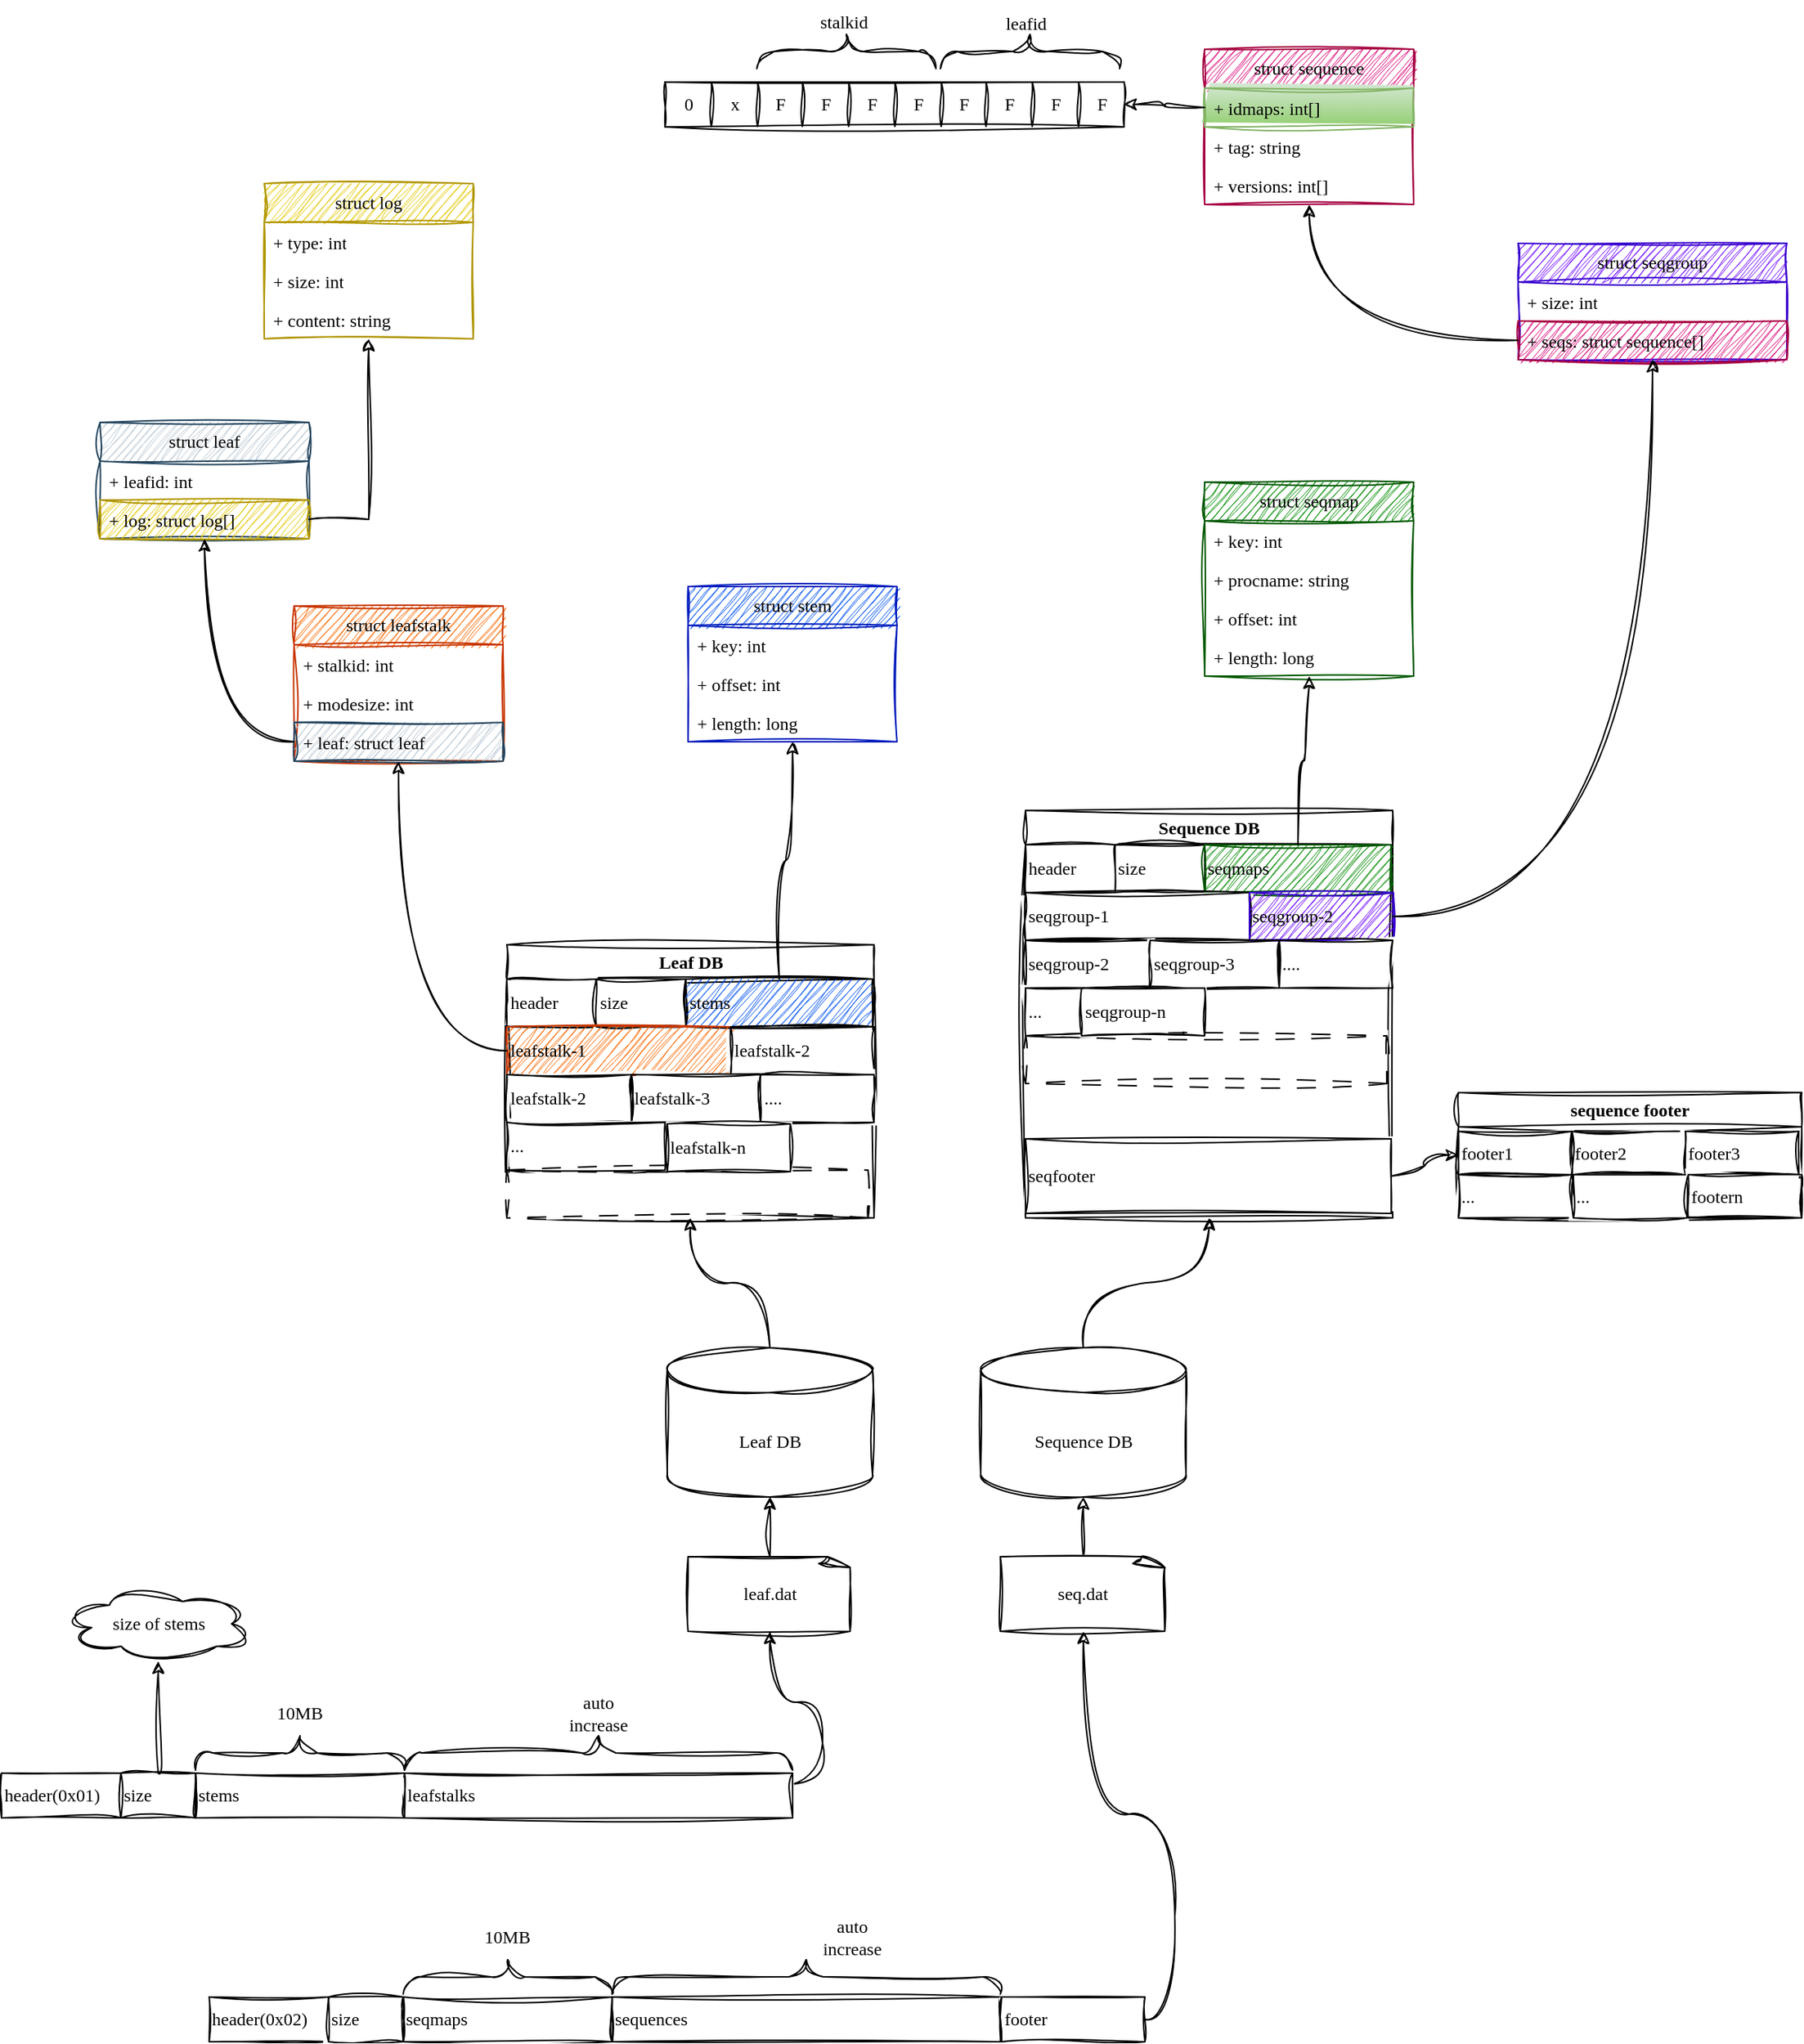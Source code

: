 <mxfile version="21.6.9" type="github">
  <diagram id="R2lEEEUBdFMjLlhIrx00" name="Page-1">
    <mxGraphModel dx="2177" dy="1839" grid="1" gridSize="10" guides="1" tooltips="1" connect="1" arrows="1" fold="1" page="1" pageScale="1" pageWidth="850" pageHeight="1100" math="0" shadow="0" extFonts="Permanent Marker^https://fonts.googleapis.com/css?family=Permanent+Marker">
      <root>
        <mxCell id="0" />
        <mxCell id="1" parent="0" />
        <mxCell id="-49k5zN9t-0JaPQ6YfO6-11" value="Leaf DB" style="swimlane;whiteSpace=wrap;html=1;sketch=1;curveFitting=1;jiggle=2;shadow=0;fontFamily=Comic Sans MS;" vertex="1" parent="1">
          <mxGeometry x="332.5" y="170" width="246" height="183" as="geometry">
            <mxRectangle x="332.5" y="170" width="90" height="30" as="alternateBounds" />
          </mxGeometry>
        </mxCell>
        <mxCell id="-49k5zN9t-0JaPQ6YfO6-60" value="header" style="rounded=0;whiteSpace=wrap;html=1;align=left;sketch=1;curveFitting=1;jiggle=2;shadow=0;fontFamily=Comic Sans MS;" vertex="1" parent="-49k5zN9t-0JaPQ6YfO6-11">
          <mxGeometry y="23" width="60" height="32" as="geometry" />
        </mxCell>
        <mxCell id="-49k5zN9t-0JaPQ6YfO6-61" value="size" style="rounded=0;whiteSpace=wrap;html=1;align=left;sketch=1;curveFitting=1;jiggle=2;shadow=0;fontFamily=Comic Sans MS;" vertex="1" parent="-49k5zN9t-0JaPQ6YfO6-11">
          <mxGeometry x="60" y="23" width="60" height="32" as="geometry" />
        </mxCell>
        <mxCell id="-49k5zN9t-0JaPQ6YfO6-62" value="stems" style="rounded=0;whiteSpace=wrap;html=1;align=left;sketch=1;curveFitting=1;jiggle=2;shadow=0;fontFamily=Comic Sans MS;fillColor=#0050ef;fontColor=#000000;strokeColor=#000000;" vertex="1" parent="-49k5zN9t-0JaPQ6YfO6-11">
          <mxGeometry x="120" y="23" width="125" height="32" as="geometry" />
        </mxCell>
        <mxCell id="-49k5zN9t-0JaPQ6YfO6-70" value="leafstalk-1" style="rounded=0;whiteSpace=wrap;html=1;align=left;sketch=1;curveFitting=1;jiggle=2;shadow=0;fontFamily=Comic Sans MS;fillColor=#fa6800;fontColor=#000000;strokeColor=#C73500;" vertex="1" parent="-49k5zN9t-0JaPQ6YfO6-11">
          <mxGeometry y="55" width="150" height="32" as="geometry" />
        </mxCell>
        <mxCell id="-49k5zN9t-0JaPQ6YfO6-71" value="leafstalk-2" style="rounded=0;whiteSpace=wrap;html=1;align=left;sketch=1;curveFitting=1;jiggle=2;shadow=0;fontFamily=Comic Sans MS;" vertex="1" parent="-49k5zN9t-0JaPQ6YfO6-11">
          <mxGeometry x="150" y="55" width="96.5" height="32" as="geometry" />
        </mxCell>
        <mxCell id="-49k5zN9t-0JaPQ6YfO6-72" value="leafstalk-2" style="rounded=0;whiteSpace=wrap;html=1;align=left;sketch=1;curveFitting=1;jiggle=2;shadow=0;fontFamily=Comic Sans MS;" vertex="1" parent="-49k5zN9t-0JaPQ6YfO6-11">
          <mxGeometry y="87" width="83.5" height="32" as="geometry" />
        </mxCell>
        <mxCell id="-49k5zN9t-0JaPQ6YfO6-73" value="leafstalk-3" style="rounded=0;whiteSpace=wrap;html=1;align=left;sketch=1;curveFitting=1;jiggle=2;shadow=0;fontFamily=Comic Sans MS;" vertex="1" parent="-49k5zN9t-0JaPQ6YfO6-11">
          <mxGeometry x="83.5" y="87" width="86.5" height="32" as="geometry" />
        </mxCell>
        <mxCell id="-49k5zN9t-0JaPQ6YfO6-74" value="...." style="rounded=0;whiteSpace=wrap;html=1;align=left;sketch=1;curveFitting=1;jiggle=2;shadow=0;fontFamily=Comic Sans MS;" vertex="1" parent="-49k5zN9t-0JaPQ6YfO6-11">
          <mxGeometry x="170" y="87" width="76" height="32" as="geometry" />
        </mxCell>
        <mxCell id="-49k5zN9t-0JaPQ6YfO6-75" value="..." style="rounded=0;whiteSpace=wrap;html=1;align=left;sketch=1;curveFitting=1;jiggle=2;shadow=0;fontFamily=Comic Sans MS;" vertex="1" parent="-49k5zN9t-0JaPQ6YfO6-11">
          <mxGeometry y="119" width="106" height="32" as="geometry" />
        </mxCell>
        <mxCell id="-49k5zN9t-0JaPQ6YfO6-76" value="" style="rounded=0;whiteSpace=wrap;html=1;align=left;sketch=1;curveFitting=1;jiggle=2;shadow=0;fontFamily=Comic Sans MS;dashed=1;dashPattern=12 12;" vertex="1" parent="-49k5zN9t-0JaPQ6YfO6-11">
          <mxGeometry y="151" width="242" height="32" as="geometry" />
        </mxCell>
        <mxCell id="-49k5zN9t-0JaPQ6YfO6-77" value="leafstalk-n" style="rounded=0;whiteSpace=wrap;html=1;align=left;sketch=1;curveFitting=1;jiggle=2;shadow=0;fontFamily=Comic Sans MS;" vertex="1" parent="-49k5zN9t-0JaPQ6YfO6-11">
          <mxGeometry x="107.5" y="120" width="82.5" height="32" as="geometry" />
        </mxCell>
        <mxCell id="-49k5zN9t-0JaPQ6YfO6-57" style="edgeStyle=orthogonalEdgeStyle;rounded=0;orthogonalLoop=1;jettySize=auto;html=1;entryX=0.5;entryY=1;entryDx=0;entryDy=0;curved=1;sketch=1;curveFitting=1;jiggle=2;shadow=0;fontFamily=Comic Sans MS;" edge="1" parent="1" source="-49k5zN9t-0JaPQ6YfO6-50" target="-49k5zN9t-0JaPQ6YfO6-11">
          <mxGeometry relative="1" as="geometry" />
        </mxCell>
        <mxCell id="-49k5zN9t-0JaPQ6YfO6-50" value="Leaf DB" style="shape=cylinder3;whiteSpace=wrap;html=1;boundedLbl=1;backgroundOutline=1;size=15;sketch=1;curveFitting=1;jiggle=2;shadow=0;fontFamily=Comic Sans MS;" vertex="1" parent="1">
          <mxGeometry x="440" y="440" width="137.5" height="100" as="geometry" />
        </mxCell>
        <mxCell id="-49k5zN9t-0JaPQ6YfO6-58" style="edgeStyle=orthogonalEdgeStyle;rounded=0;orthogonalLoop=1;jettySize=auto;html=1;curved=1;sketch=1;curveFitting=1;jiggle=2;shadow=0;fontFamily=Comic Sans MS;entryX=0.5;entryY=1;entryDx=0;entryDy=0;" edge="1" parent="1" source="-49k5zN9t-0JaPQ6YfO6-51" target="-49k5zN9t-0JaPQ6YfO6-121">
          <mxGeometry relative="1" as="geometry" />
        </mxCell>
        <mxCell id="-49k5zN9t-0JaPQ6YfO6-51" value="Sequence DB" style="shape=cylinder3;whiteSpace=wrap;html=1;boundedLbl=1;backgroundOutline=1;size=15;sketch=1;curveFitting=1;jiggle=2;shadow=0;fontFamily=Comic Sans MS;" vertex="1" parent="1">
          <mxGeometry x="650" y="440" width="137.5" height="100" as="geometry" />
        </mxCell>
        <mxCell id="-49k5zN9t-0JaPQ6YfO6-54" value="" style="edgeStyle=orthogonalEdgeStyle;rounded=0;orthogonalLoop=1;jettySize=auto;html=1;sketch=1;curveFitting=1;jiggle=2;shadow=0;fontFamily=Comic Sans MS;" edge="1" parent="1" source="-49k5zN9t-0JaPQ6YfO6-52" target="-49k5zN9t-0JaPQ6YfO6-50">
          <mxGeometry relative="1" as="geometry" />
        </mxCell>
        <mxCell id="-49k5zN9t-0JaPQ6YfO6-52" value="leaf.dat" style="whiteSpace=wrap;html=1;shape=mxgraph.basic.document;align=center;horizontal=1;labelBorderColor=none;sketch=1;curveFitting=1;jiggle=2;shadow=0;fontFamily=Comic Sans MS;" vertex="1" parent="1">
          <mxGeometry x="453.91" y="580" width="109.69" height="50" as="geometry" />
        </mxCell>
        <mxCell id="-49k5zN9t-0JaPQ6YfO6-55" value="" style="edgeStyle=orthogonalEdgeStyle;rounded=0;orthogonalLoop=1;jettySize=auto;html=1;sketch=1;curveFitting=1;jiggle=2;shadow=0;fontFamily=Comic Sans MS;" edge="1" parent="1" source="-49k5zN9t-0JaPQ6YfO6-53" target="-49k5zN9t-0JaPQ6YfO6-51">
          <mxGeometry relative="1" as="geometry" />
        </mxCell>
        <mxCell id="-49k5zN9t-0JaPQ6YfO6-53" value="seq.dat" style="whiteSpace=wrap;html=1;shape=mxgraph.basic.document;align=center;sketch=1;curveFitting=1;jiggle=2;shadow=0;fontFamily=Comic Sans MS;" vertex="1" parent="1">
          <mxGeometry x="663.12" y="580" width="111.25" height="50" as="geometry" />
        </mxCell>
        <mxCell id="-49k5zN9t-0JaPQ6YfO6-63" value="struct stem" style="swimlane;fontStyle=0;childLayout=stackLayout;horizontal=1;startSize=26;fillColor=#0050ef;horizontalStack=0;resizeParent=1;resizeParentMax=0;resizeLast=0;collapsible=1;marginBottom=0;whiteSpace=wrap;html=1;sketch=1;curveFitting=1;jiggle=2;fontFamily=Comic Sans MS;fontColor=#000000;strokeColor=#001DBC;" vertex="1" parent="1">
          <mxGeometry x="453.91" y="-70" width="140" height="104" as="geometry" />
        </mxCell>
        <mxCell id="-49k5zN9t-0JaPQ6YfO6-64" value="+ key: int" style="text;strokeColor=none;fillColor=none;align=left;verticalAlign=top;spacingLeft=4;spacingRight=4;overflow=hidden;rotatable=0;points=[[0,0.5],[1,0.5]];portConstraint=eastwest;whiteSpace=wrap;html=1;sketch=1;curveFitting=1;jiggle=2;fontFamily=Comic Sans MS;" vertex="1" parent="-49k5zN9t-0JaPQ6YfO6-63">
          <mxGeometry y="26" width="140" height="26" as="geometry" />
        </mxCell>
        <mxCell id="-49k5zN9t-0JaPQ6YfO6-65" value="+ offset: int" style="text;strokeColor=none;fillColor=none;align=left;verticalAlign=top;spacingLeft=4;spacingRight=4;overflow=hidden;rotatable=0;points=[[0,0.5],[1,0.5]];portConstraint=eastwest;whiteSpace=wrap;html=1;sketch=1;curveFitting=1;jiggle=2;fontFamily=Comic Sans MS;" vertex="1" parent="-49k5zN9t-0JaPQ6YfO6-63">
          <mxGeometry y="52" width="140" height="26" as="geometry" />
        </mxCell>
        <mxCell id="-49k5zN9t-0JaPQ6YfO6-66" value="+ length: long" style="text;strokeColor=none;fillColor=none;align=left;verticalAlign=top;spacingLeft=4;spacingRight=4;overflow=hidden;rotatable=0;points=[[0,0.5],[1,0.5]];portConstraint=eastwest;whiteSpace=wrap;html=1;sketch=1;curveFitting=1;jiggle=2;fontFamily=Comic Sans MS;" vertex="1" parent="-49k5zN9t-0JaPQ6YfO6-63">
          <mxGeometry y="78" width="140" height="26" as="geometry" />
        </mxCell>
        <mxCell id="-49k5zN9t-0JaPQ6YfO6-79" value="header(0x01)" style="rounded=0;whiteSpace=wrap;html=1;align=left;fontFamily=Comic Sans MS;sketch=1;curveFitting=1;jiggle=2;" vertex="1" parent="1">
          <mxGeometry x="-6" y="725" width="80" height="30" as="geometry" />
        </mxCell>
        <mxCell id="-49k5zN9t-0JaPQ6YfO6-120" value="" style="edgeStyle=orthogonalEdgeStyle;rounded=0;orthogonalLoop=1;jettySize=auto;html=1;sketch=1;curveFitting=1;jiggle=2;curved=1;" edge="1" parent="1" source="-49k5zN9t-0JaPQ6YfO6-80" target="-49k5zN9t-0JaPQ6YfO6-119">
          <mxGeometry relative="1" as="geometry" />
        </mxCell>
        <mxCell id="-49k5zN9t-0JaPQ6YfO6-80" value="size" style="rounded=0;whiteSpace=wrap;html=1;align=left;fontFamily=Comic Sans MS;sketch=1;curveFitting=1;jiggle=2;" vertex="1" parent="1">
          <mxGeometry x="74" y="725" width="50" height="30" as="geometry" />
        </mxCell>
        <mxCell id="-49k5zN9t-0JaPQ6YfO6-81" value="stems" style="rounded=0;whiteSpace=wrap;html=1;align=left;fontFamily=Comic Sans MS;sketch=1;curveFitting=1;jiggle=2;" vertex="1" parent="1">
          <mxGeometry x="124" y="725" width="140" height="30" as="geometry" />
        </mxCell>
        <mxCell id="-49k5zN9t-0JaPQ6YfO6-82" value="" style="verticalLabelPosition=bottom;shadow=0;dashed=0;align=center;html=1;verticalAlign=top;strokeWidth=1;shape=mxgraph.mockup.markup.curlyBrace;whiteSpace=wrap;strokeColor=#000000;fontFamily=Comic Sans MS;sketch=1;curveFitting=1;jiggle=2;" vertex="1" parent="1">
          <mxGeometry x="124" y="700" width="140" height="23" as="geometry" />
        </mxCell>
        <mxCell id="-49k5zN9t-0JaPQ6YfO6-83" value="10MB" style="text;strokeColor=none;align=center;fillColor=none;html=1;verticalAlign=middle;whiteSpace=wrap;rounded=0;fontFamily=Comic Sans MS;sketch=1;curveFitting=1;jiggle=2;" vertex="1" parent="1">
          <mxGeometry x="164" y="670" width="60" height="30" as="geometry" />
        </mxCell>
        <mxCell id="-49k5zN9t-0JaPQ6YfO6-89" style="edgeStyle=orthogonalEdgeStyle;rounded=0;orthogonalLoop=1;jettySize=auto;html=1;entryX=0.5;entryY=1;entryDx=0;entryDy=0;entryPerimeter=0;curved=1;exitX=1;exitY=0.25;exitDx=0;exitDy=0;sketch=1;curveFitting=1;jiggle=2;" edge="1" parent="1" source="-49k5zN9t-0JaPQ6YfO6-84" target="-49k5zN9t-0JaPQ6YfO6-52">
          <mxGeometry relative="1" as="geometry" />
        </mxCell>
        <mxCell id="-49k5zN9t-0JaPQ6YfO6-84" value="leafstalks" style="rounded=0;whiteSpace=wrap;html=1;align=left;fontFamily=Comic Sans MS;sketch=1;curveFitting=1;jiggle=2;" vertex="1" parent="1">
          <mxGeometry x="264" y="725" width="260" height="30" as="geometry" />
        </mxCell>
        <mxCell id="-49k5zN9t-0JaPQ6YfO6-85" value="" style="verticalLabelPosition=bottom;shadow=0;dashed=0;align=center;html=1;verticalAlign=top;strokeWidth=1;shape=mxgraph.mockup.markup.curlyBrace;whiteSpace=wrap;strokeColor=#000000;fontFamily=Comic Sans MS;sketch=1;curveFitting=1;jiggle=2;" vertex="1" parent="1">
          <mxGeometry x="264" y="700" width="260" height="23" as="geometry" />
        </mxCell>
        <mxCell id="-49k5zN9t-0JaPQ6YfO6-86" value="auto increase" style="text;strokeColor=none;align=center;fillColor=none;html=1;verticalAlign=middle;whiteSpace=wrap;rounded=0;fontFamily=Comic Sans MS;sketch=1;curveFitting=1;jiggle=2;" vertex="1" parent="1">
          <mxGeometry x="364" y="670" width="60" height="30" as="geometry" />
        </mxCell>
        <mxCell id="-49k5zN9t-0JaPQ6YfO6-91" value="struct leafstalk" style="swimlane;fontStyle=0;childLayout=stackLayout;horizontal=1;startSize=26;fillColor=#fa6800;horizontalStack=0;resizeParent=1;resizeParentMax=0;resizeLast=0;collapsible=1;marginBottom=0;whiteSpace=wrap;html=1;sketch=1;curveFitting=1;jiggle=2;fontFamily=Comic Sans MS;fontColor=#000000;strokeColor=#C73500;" vertex="1" parent="1">
          <mxGeometry x="190" y="-57" width="140" height="104" as="geometry">
            <mxRectangle x="190" y="-57" width="130" height="30" as="alternateBounds" />
          </mxGeometry>
        </mxCell>
        <mxCell id="-49k5zN9t-0JaPQ6YfO6-102" value="+ stalkid: int" style="text;strokeColor=none;fillColor=none;align=left;verticalAlign=top;spacingLeft=4;spacingRight=4;overflow=hidden;rotatable=0;points=[[0,0.5],[1,0.5]];portConstraint=eastwest;whiteSpace=wrap;html=1;sketch=1;curveFitting=1;jiggle=2;fontFamily=Comic Sans MS;" vertex="1" parent="-49k5zN9t-0JaPQ6YfO6-91">
          <mxGeometry y="26" width="140" height="26" as="geometry" />
        </mxCell>
        <mxCell id="-49k5zN9t-0JaPQ6YfO6-92" value="+ modesize: int" style="text;strokeColor=none;fillColor=none;align=left;verticalAlign=top;spacingLeft=4;spacingRight=4;overflow=hidden;rotatable=0;points=[[0,0.5],[1,0.5]];portConstraint=eastwest;whiteSpace=wrap;html=1;sketch=1;curveFitting=1;jiggle=2;fontFamily=Comic Sans MS;" vertex="1" parent="-49k5zN9t-0JaPQ6YfO6-91">
          <mxGeometry y="52" width="140" height="26" as="geometry" />
        </mxCell>
        <mxCell id="-49k5zN9t-0JaPQ6YfO6-93" value="+ leaf: struct leaf" style="text;strokeColor=#23445d;fillColor=#bac8d3;align=left;verticalAlign=top;spacingLeft=4;spacingRight=4;overflow=hidden;rotatable=0;points=[[0,0.5],[1,0.5]];portConstraint=eastwest;whiteSpace=wrap;html=1;sketch=1;curveFitting=1;jiggle=2;fontFamily=Comic Sans MS;" vertex="1" parent="-49k5zN9t-0JaPQ6YfO6-91">
          <mxGeometry y="78" width="140" height="26" as="geometry" />
        </mxCell>
        <mxCell id="-49k5zN9t-0JaPQ6YfO6-90" style="edgeStyle=orthogonalEdgeStyle;rounded=0;orthogonalLoop=1;jettySize=auto;html=1;curved=1;sketch=1;curveFitting=1;jiggle=2;" edge="1" parent="1" source="-49k5zN9t-0JaPQ6YfO6-62" target="-49k5zN9t-0JaPQ6YfO6-63">
          <mxGeometry relative="1" as="geometry" />
        </mxCell>
        <mxCell id="-49k5zN9t-0JaPQ6YfO6-95" style="edgeStyle=orthogonalEdgeStyle;rounded=0;orthogonalLoop=1;jettySize=auto;html=1;curved=1;sketch=1;curveFitting=1;jiggle=2;" edge="1" parent="1" source="-49k5zN9t-0JaPQ6YfO6-70" target="-49k5zN9t-0JaPQ6YfO6-91">
          <mxGeometry relative="1" as="geometry" />
        </mxCell>
        <mxCell id="-49k5zN9t-0JaPQ6YfO6-96" value="struct leaf" style="swimlane;fontStyle=0;childLayout=stackLayout;horizontal=1;startSize=26;fillColor=#bac8d3;horizontalStack=0;resizeParent=1;resizeParentMax=0;resizeLast=0;collapsible=1;marginBottom=0;whiteSpace=wrap;html=1;sketch=1;curveFitting=1;jiggle=2;fontFamily=Comic Sans MS;strokeColor=#23445d;fillStyle=auto;" vertex="1" parent="1">
          <mxGeometry x="60" y="-180" width="140" height="78" as="geometry" />
        </mxCell>
        <mxCell id="-49k5zN9t-0JaPQ6YfO6-97" value="+ leafid: int" style="text;strokeColor=none;fillColor=none;align=left;verticalAlign=top;spacingLeft=4;spacingRight=4;overflow=hidden;rotatable=0;points=[[0,0.5],[1,0.5]];portConstraint=eastwest;whiteSpace=wrap;html=1;sketch=1;curveFitting=1;jiggle=2;fontFamily=Comic Sans MS;" vertex="1" parent="-49k5zN9t-0JaPQ6YfO6-96">
          <mxGeometry y="26" width="140" height="26" as="geometry" />
        </mxCell>
        <mxCell id="-49k5zN9t-0JaPQ6YfO6-98" value="+ log: struct log[]" style="text;strokeColor=#B09500;fillColor=#e3c800;align=left;verticalAlign=top;spacingLeft=4;spacingRight=4;overflow=hidden;rotatable=0;points=[[0,0.5],[1,0.5]];portConstraint=eastwest;whiteSpace=wrap;html=1;sketch=1;curveFitting=1;jiggle=2;fontFamily=Comic Sans MS;fontColor=#000000;" vertex="1" parent="-49k5zN9t-0JaPQ6YfO6-96">
          <mxGeometry y="52" width="140" height="26" as="geometry" />
        </mxCell>
        <mxCell id="-49k5zN9t-0JaPQ6YfO6-103" style="edgeStyle=orthogonalEdgeStyle;rounded=0;orthogonalLoop=1;jettySize=auto;html=1;curved=1;sketch=1;curveFitting=1;jiggle=2;" edge="1" parent="1" source="-49k5zN9t-0JaPQ6YfO6-93" target="-49k5zN9t-0JaPQ6YfO6-96">
          <mxGeometry relative="1" as="geometry" />
        </mxCell>
        <mxCell id="-49k5zN9t-0JaPQ6YfO6-104" value="struct log" style="swimlane;fontStyle=0;childLayout=stackLayout;horizontal=1;startSize=26;fillColor=#e3c800;horizontalStack=0;resizeParent=1;resizeParentMax=0;resizeLast=0;collapsible=1;marginBottom=0;whiteSpace=wrap;html=1;sketch=1;curveFitting=1;jiggle=2;fontFamily=Comic Sans MS;fontColor=#000000;strokeColor=#B09500;" vertex="1" parent="1">
          <mxGeometry x="170" y="-340" width="140" height="104" as="geometry" />
        </mxCell>
        <mxCell id="-49k5zN9t-0JaPQ6YfO6-105" value="+ type: int" style="text;strokeColor=none;fillColor=none;align=left;verticalAlign=top;spacingLeft=4;spacingRight=4;overflow=hidden;rotatable=0;points=[[0,0.5],[1,0.5]];portConstraint=eastwest;whiteSpace=wrap;html=1;sketch=1;curveFitting=1;jiggle=2;fontFamily=Comic Sans MS;" vertex="1" parent="-49k5zN9t-0JaPQ6YfO6-104">
          <mxGeometry y="26" width="140" height="26" as="geometry" />
        </mxCell>
        <mxCell id="-49k5zN9t-0JaPQ6YfO6-106" value="+ size: int" style="text;strokeColor=none;fillColor=none;align=left;verticalAlign=top;spacingLeft=4;spacingRight=4;overflow=hidden;rotatable=0;points=[[0,0.5],[1,0.5]];portConstraint=eastwest;whiteSpace=wrap;html=1;sketch=1;curveFitting=1;jiggle=2;fontFamily=Comic Sans MS;" vertex="1" parent="-49k5zN9t-0JaPQ6YfO6-104">
          <mxGeometry y="52" width="140" height="26" as="geometry" />
        </mxCell>
        <mxCell id="-49k5zN9t-0JaPQ6YfO6-108" value="+ content: string" style="text;strokeColor=none;fillColor=none;align=left;verticalAlign=top;spacingLeft=4;spacingRight=4;overflow=hidden;rotatable=0;points=[[0,0.5],[1,0.5]];portConstraint=eastwest;whiteSpace=wrap;html=1;sketch=1;curveFitting=1;jiggle=2;fontFamily=Comic Sans MS;" vertex="1" parent="-49k5zN9t-0JaPQ6YfO6-104">
          <mxGeometry y="78" width="140" height="26" as="geometry" />
        </mxCell>
        <mxCell id="-49k5zN9t-0JaPQ6YfO6-107" style="edgeStyle=orthogonalEdgeStyle;rounded=0;orthogonalLoop=1;jettySize=auto;html=1;sketch=1;curveFitting=1;jiggle=2;" edge="1" parent="1" source="-49k5zN9t-0JaPQ6YfO6-98" target="-49k5zN9t-0JaPQ6YfO6-104">
          <mxGeometry relative="1" as="geometry" />
        </mxCell>
        <mxCell id="-49k5zN9t-0JaPQ6YfO6-109" value="header(0x02)" style="rounded=0;whiteSpace=wrap;html=1;align=left;fontFamily=Comic Sans MS;sketch=1;curveFitting=1;jiggle=2;" vertex="1" parent="1">
          <mxGeometry x="133.12" y="875" width="80" height="30" as="geometry" />
        </mxCell>
        <mxCell id="-49k5zN9t-0JaPQ6YfO6-110" value="size" style="rounded=0;whiteSpace=wrap;html=1;align=left;fontFamily=Comic Sans MS;sketch=1;curveFitting=1;jiggle=2;" vertex="1" parent="1">
          <mxGeometry x="213.12" y="875" width="50" height="30" as="geometry" />
        </mxCell>
        <mxCell id="-49k5zN9t-0JaPQ6YfO6-111" value="seqmaps" style="rounded=0;whiteSpace=wrap;html=1;align=left;fontFamily=Comic Sans MS;sketch=1;curveFitting=1;jiggle=2;" vertex="1" parent="1">
          <mxGeometry x="263.12" y="875" width="140" height="30" as="geometry" />
        </mxCell>
        <mxCell id="-49k5zN9t-0JaPQ6YfO6-112" value="" style="verticalLabelPosition=bottom;shadow=0;dashed=0;align=center;html=1;verticalAlign=top;strokeWidth=1;shape=mxgraph.mockup.markup.curlyBrace;whiteSpace=wrap;strokeColor=#000000;fontFamily=Comic Sans MS;sketch=1;curveFitting=1;jiggle=2;" vertex="1" parent="1">
          <mxGeometry x="263.12" y="850" width="140" height="23" as="geometry" />
        </mxCell>
        <mxCell id="-49k5zN9t-0JaPQ6YfO6-113" value="10MB" style="text;strokeColor=none;align=center;fillColor=none;html=1;verticalAlign=middle;whiteSpace=wrap;rounded=0;fontFamily=Comic Sans MS;sketch=1;curveFitting=1;jiggle=2;" vertex="1" parent="1">
          <mxGeometry x="303.12" y="820" width="60" height="30" as="geometry" />
        </mxCell>
        <mxCell id="-49k5zN9t-0JaPQ6YfO6-117" style="edgeStyle=orthogonalEdgeStyle;rounded=0;orthogonalLoop=1;jettySize=auto;html=1;curved=1;sketch=1;curveFitting=1;jiggle=2;exitX=1;exitY=0.5;exitDx=0;exitDy=0;" edge="1" parent="1" source="-49k5zN9t-0JaPQ6YfO6-149" target="-49k5zN9t-0JaPQ6YfO6-53">
          <mxGeometry relative="1" as="geometry" />
        </mxCell>
        <mxCell id="-49k5zN9t-0JaPQ6YfO6-114" value="sequences" style="rounded=0;whiteSpace=wrap;html=1;align=left;fontFamily=Comic Sans MS;sketch=1;curveFitting=1;jiggle=2;" vertex="1" parent="1">
          <mxGeometry x="403.12" y="875" width="260" height="30" as="geometry" />
        </mxCell>
        <mxCell id="-49k5zN9t-0JaPQ6YfO6-115" value="" style="verticalLabelPosition=bottom;shadow=0;dashed=0;align=center;html=1;verticalAlign=top;strokeWidth=1;shape=mxgraph.mockup.markup.curlyBrace;whiteSpace=wrap;strokeColor=#000000;fontFamily=Comic Sans MS;sketch=1;curveFitting=1;jiggle=2;" vertex="1" parent="1">
          <mxGeometry x="403.12" y="850" width="260" height="23" as="geometry" />
        </mxCell>
        <mxCell id="-49k5zN9t-0JaPQ6YfO6-116" value="auto increase" style="text;strokeColor=none;align=center;fillColor=none;html=1;verticalAlign=middle;whiteSpace=wrap;rounded=0;fontFamily=Comic Sans MS;sketch=1;curveFitting=1;jiggle=2;" vertex="1" parent="1">
          <mxGeometry x="533.91" y="820" width="60" height="30" as="geometry" />
        </mxCell>
        <mxCell id="-49k5zN9t-0JaPQ6YfO6-119" value="size of stems" style="ellipse;shape=cloud;whiteSpace=wrap;html=1;fontFamily=Comic Sans MS;align=center;rounded=0;sketch=1;curveFitting=1;jiggle=2;" vertex="1" parent="1">
          <mxGeometry x="33.5" y="600" width="131" height="50" as="geometry" />
        </mxCell>
        <mxCell id="-49k5zN9t-0JaPQ6YfO6-121" value="Sequence DB" style="swimlane;whiteSpace=wrap;html=1;sketch=1;curveFitting=1;jiggle=2;shadow=0;fontFamily=Comic Sans MS;" vertex="1" parent="1">
          <mxGeometry x="680" y="80" width="246" height="273" as="geometry">
            <mxRectangle x="332.5" y="170" width="90" height="30" as="alternateBounds" />
          </mxGeometry>
        </mxCell>
        <mxCell id="-49k5zN9t-0JaPQ6YfO6-122" value="header" style="rounded=0;whiteSpace=wrap;html=1;align=left;sketch=1;curveFitting=1;jiggle=2;shadow=0;fontFamily=Comic Sans MS;" vertex="1" parent="-49k5zN9t-0JaPQ6YfO6-121">
          <mxGeometry y="23" width="60" height="32" as="geometry" />
        </mxCell>
        <mxCell id="-49k5zN9t-0JaPQ6YfO6-123" value="size" style="rounded=0;whiteSpace=wrap;html=1;align=left;sketch=1;curveFitting=1;jiggle=2;shadow=0;fontFamily=Comic Sans MS;" vertex="1" parent="-49k5zN9t-0JaPQ6YfO6-121">
          <mxGeometry x="60" y="23" width="60" height="32" as="geometry" />
        </mxCell>
        <mxCell id="-49k5zN9t-0JaPQ6YfO6-124" value="seqmaps" style="rounded=0;whiteSpace=wrap;html=1;align=left;sketch=1;curveFitting=1;jiggle=2;shadow=0;fontFamily=Comic Sans MS;fillColor=#008a00;fontColor=#000000;strokeColor=#005700;" vertex="1" parent="-49k5zN9t-0JaPQ6YfO6-121">
          <mxGeometry x="120" y="23" width="125" height="32" as="geometry" />
        </mxCell>
        <mxCell id="-49k5zN9t-0JaPQ6YfO6-125" value="seqgroup-1" style="rounded=0;whiteSpace=wrap;html=1;align=left;sketch=1;curveFitting=1;jiggle=2;shadow=0;fontFamily=Comic Sans MS;" vertex="1" parent="-49k5zN9t-0JaPQ6YfO6-121">
          <mxGeometry y="55" width="150" height="32" as="geometry" />
        </mxCell>
        <mxCell id="-49k5zN9t-0JaPQ6YfO6-126" value="seqgroup-2" style="rounded=0;whiteSpace=wrap;html=1;align=left;sketch=1;curveFitting=1;jiggle=2;shadow=0;fontFamily=Comic Sans MS;fillColor=#6a00ff;fontColor=#000000;strokeColor=#3700CC;" vertex="1" parent="-49k5zN9t-0JaPQ6YfO6-121">
          <mxGeometry x="150" y="55" width="96.5" height="32" as="geometry" />
        </mxCell>
        <mxCell id="-49k5zN9t-0JaPQ6YfO6-127" value="seqgroup-2" style="rounded=0;whiteSpace=wrap;html=1;align=left;sketch=1;curveFitting=1;jiggle=2;shadow=0;fontFamily=Comic Sans MS;" vertex="1" parent="-49k5zN9t-0JaPQ6YfO6-121">
          <mxGeometry y="87" width="83.5" height="32" as="geometry" />
        </mxCell>
        <mxCell id="-49k5zN9t-0JaPQ6YfO6-128" value="seqgroup-3" style="rounded=0;whiteSpace=wrap;html=1;align=left;sketch=1;curveFitting=1;jiggle=2;shadow=0;fontFamily=Comic Sans MS;" vertex="1" parent="-49k5zN9t-0JaPQ6YfO6-121">
          <mxGeometry x="83.5" y="87" width="86.5" height="32" as="geometry" />
        </mxCell>
        <mxCell id="-49k5zN9t-0JaPQ6YfO6-129" value="...." style="rounded=0;whiteSpace=wrap;html=1;align=left;sketch=1;curveFitting=1;jiggle=2;shadow=0;fontFamily=Comic Sans MS;" vertex="1" parent="-49k5zN9t-0JaPQ6YfO6-121">
          <mxGeometry x="170" y="87" width="76" height="32" as="geometry" />
        </mxCell>
        <mxCell id="-49k5zN9t-0JaPQ6YfO6-130" value="..." style="rounded=0;whiteSpace=wrap;html=1;align=left;sketch=1;curveFitting=1;jiggle=2;shadow=0;fontFamily=Comic Sans MS;" vertex="1" parent="-49k5zN9t-0JaPQ6YfO6-121">
          <mxGeometry y="119" width="106" height="32" as="geometry" />
        </mxCell>
        <mxCell id="-49k5zN9t-0JaPQ6YfO6-131" value="" style="rounded=0;whiteSpace=wrap;html=1;align=left;sketch=1;curveFitting=1;jiggle=2;shadow=0;fontFamily=Comic Sans MS;dashed=1;dashPattern=12 12;" vertex="1" parent="-49k5zN9t-0JaPQ6YfO6-121">
          <mxGeometry y="151" width="242" height="32" as="geometry" />
        </mxCell>
        <mxCell id="-49k5zN9t-0JaPQ6YfO6-132" value="seqgroup-n" style="rounded=0;whiteSpace=wrap;html=1;align=left;sketch=1;curveFitting=1;jiggle=2;shadow=0;fontFamily=Comic Sans MS;" vertex="1" parent="-49k5zN9t-0JaPQ6YfO6-121">
          <mxGeometry x="37.5" y="119" width="82.5" height="32" as="geometry" />
        </mxCell>
        <mxCell id="-49k5zN9t-0JaPQ6YfO6-134" value="seqfooter" style="rounded=0;whiteSpace=wrap;html=1;align=left;sketch=1;curveFitting=1;jiggle=2;shadow=0;fontFamily=Comic Sans MS;" vertex="1" parent="-49k5zN9t-0JaPQ6YfO6-121">
          <mxGeometry y="220" width="245" height="50" as="geometry" />
        </mxCell>
        <mxCell id="-49k5zN9t-0JaPQ6YfO6-135" value="sequence footer" style="swimlane;whiteSpace=wrap;html=1;sketch=1;curveFitting=1;jiggle=2;shadow=0;fontFamily=Comic Sans MS;" vertex="1" parent="1">
          <mxGeometry x="970" y="269" width="230" height="84" as="geometry">
            <mxRectangle x="332.5" y="170" width="90" height="30" as="alternateBounds" />
          </mxGeometry>
        </mxCell>
        <mxCell id="-49k5zN9t-0JaPQ6YfO6-148" value="footer1" style="rounded=0;whiteSpace=wrap;html=1;align=left;sketch=1;curveFitting=1;jiggle=2;shadow=0;fontFamily=Comic Sans MS;" vertex="1" parent="-49k5zN9t-0JaPQ6YfO6-135">
          <mxGeometry y="26" width="76" height="29" as="geometry" />
        </mxCell>
        <mxCell id="-49k5zN9t-0JaPQ6YfO6-150" value="footer2" style="rounded=0;whiteSpace=wrap;html=1;align=left;sketch=1;curveFitting=1;jiggle=2;shadow=0;fontFamily=Comic Sans MS;" vertex="1" parent="-49k5zN9t-0JaPQ6YfO6-135">
          <mxGeometry x="76" y="26" width="76" height="29" as="geometry" />
        </mxCell>
        <mxCell id="-49k5zN9t-0JaPQ6YfO6-151" value="footer3" style="rounded=0;whiteSpace=wrap;html=1;align=left;sketch=1;curveFitting=1;jiggle=2;shadow=0;fontFamily=Comic Sans MS;" vertex="1" parent="-49k5zN9t-0JaPQ6YfO6-135">
          <mxGeometry x="152" y="26" width="76" height="29" as="geometry" />
        </mxCell>
        <mxCell id="-49k5zN9t-0JaPQ6YfO6-152" value="..." style="rounded=0;whiteSpace=wrap;html=1;align=left;sketch=1;curveFitting=1;jiggle=2;shadow=0;fontFamily=Comic Sans MS;" vertex="1" parent="-49k5zN9t-0JaPQ6YfO6-135">
          <mxGeometry y="55" width="76" height="29" as="geometry" />
        </mxCell>
        <mxCell id="-49k5zN9t-0JaPQ6YfO6-153" value="..." style="rounded=0;whiteSpace=wrap;html=1;align=left;sketch=1;curveFitting=1;jiggle=2;shadow=0;fontFamily=Comic Sans MS;" vertex="1" parent="-49k5zN9t-0JaPQ6YfO6-135">
          <mxGeometry x="77" y="55" width="76" height="29" as="geometry" />
        </mxCell>
        <mxCell id="-49k5zN9t-0JaPQ6YfO6-154" value="footern" style="rounded=0;whiteSpace=wrap;html=1;align=left;sketch=1;curveFitting=1;jiggle=2;shadow=0;fontFamily=Comic Sans MS;" vertex="1" parent="-49k5zN9t-0JaPQ6YfO6-135">
          <mxGeometry x="154" y="55" width="76" height="29" as="geometry" />
        </mxCell>
        <mxCell id="-49k5zN9t-0JaPQ6YfO6-149" value="footer" style="rounded=0;whiteSpace=wrap;html=1;align=left;fontFamily=Comic Sans MS;sketch=1;curveFitting=1;jiggle=2;" vertex="1" parent="1">
          <mxGeometry x="664" y="875" width="96" height="30" as="geometry" />
        </mxCell>
        <mxCell id="-49k5zN9t-0JaPQ6YfO6-155" style="edgeStyle=orthogonalEdgeStyle;rounded=0;orthogonalLoop=1;jettySize=auto;html=1;curved=1;sketch=1;curveFitting=1;jiggle=2;" edge="1" parent="1" source="-49k5zN9t-0JaPQ6YfO6-134" target="-49k5zN9t-0JaPQ6YfO6-135">
          <mxGeometry relative="1" as="geometry" />
        </mxCell>
        <mxCell id="-49k5zN9t-0JaPQ6YfO6-156" value="struct seqmap" style="swimlane;fontStyle=0;childLayout=stackLayout;horizontal=1;startSize=26;horizontalStack=0;resizeParent=1;resizeParentMax=0;resizeLast=0;collapsible=1;marginBottom=0;whiteSpace=wrap;html=1;sketch=1;curveFitting=1;jiggle=2;fontFamily=Comic Sans MS;fillColor=#008a00;fontColor=#000000;strokeColor=#005700;" vertex="1" parent="1">
          <mxGeometry x="800" y="-140" width="140" height="130" as="geometry" />
        </mxCell>
        <mxCell id="-49k5zN9t-0JaPQ6YfO6-157" value="+ key: int" style="text;strokeColor=none;fillColor=none;align=left;verticalAlign=top;spacingLeft=4;spacingRight=4;overflow=hidden;rotatable=0;points=[[0,0.5],[1,0.5]];portConstraint=eastwest;whiteSpace=wrap;html=1;sketch=1;curveFitting=1;jiggle=2;fontFamily=Comic Sans MS;" vertex="1" parent="-49k5zN9t-0JaPQ6YfO6-156">
          <mxGeometry y="26" width="140" height="26" as="geometry" />
        </mxCell>
        <mxCell id="-49k5zN9t-0JaPQ6YfO6-160" value="+ procname: string" style="text;strokeColor=none;fillColor=none;align=left;verticalAlign=top;spacingLeft=4;spacingRight=4;overflow=hidden;rotatable=0;points=[[0,0.5],[1,0.5]];portConstraint=eastwest;whiteSpace=wrap;html=1;sketch=1;curveFitting=1;jiggle=2;fontFamily=Comic Sans MS;" vertex="1" parent="-49k5zN9t-0JaPQ6YfO6-156">
          <mxGeometry y="52" width="140" height="26" as="geometry" />
        </mxCell>
        <mxCell id="-49k5zN9t-0JaPQ6YfO6-158" value="+ offset: int" style="text;strokeColor=none;fillColor=none;align=left;verticalAlign=top;spacingLeft=4;spacingRight=4;overflow=hidden;rotatable=0;points=[[0,0.5],[1,0.5]];portConstraint=eastwest;whiteSpace=wrap;html=1;sketch=1;curveFitting=1;jiggle=2;fontFamily=Comic Sans MS;" vertex="1" parent="-49k5zN9t-0JaPQ6YfO6-156">
          <mxGeometry y="78" width="140" height="26" as="geometry" />
        </mxCell>
        <mxCell id="-49k5zN9t-0JaPQ6YfO6-159" value="+ length: long" style="text;strokeColor=none;fillColor=none;align=left;verticalAlign=top;spacingLeft=4;spacingRight=4;overflow=hidden;rotatable=0;points=[[0,0.5],[1,0.5]];portConstraint=eastwest;whiteSpace=wrap;html=1;sketch=1;curveFitting=1;jiggle=2;fontFamily=Comic Sans MS;" vertex="1" parent="-49k5zN9t-0JaPQ6YfO6-156">
          <mxGeometry y="104" width="140" height="26" as="geometry" />
        </mxCell>
        <mxCell id="-49k5zN9t-0JaPQ6YfO6-161" style="edgeStyle=orthogonalEdgeStyle;rounded=0;orthogonalLoop=1;jettySize=auto;html=1;curved=1;sketch=1;curveFitting=1;jiggle=2;" edge="1" parent="1" source="-49k5zN9t-0JaPQ6YfO6-124" target="-49k5zN9t-0JaPQ6YfO6-156">
          <mxGeometry relative="1" as="geometry" />
        </mxCell>
        <mxCell id="-49k5zN9t-0JaPQ6YfO6-162" value="struct seqgroup" style="swimlane;fontStyle=0;childLayout=stackLayout;horizontal=1;startSize=26;horizontalStack=0;resizeParent=1;resizeParentMax=0;resizeLast=0;collapsible=1;marginBottom=0;whiteSpace=wrap;html=1;sketch=1;curveFitting=1;jiggle=2;fontFamily=Comic Sans MS;fillColor=#6a00ff;fontColor=#000000;strokeColor=#3700CC;" vertex="1" parent="1">
          <mxGeometry x="1010" y="-300" width="180" height="78" as="geometry" />
        </mxCell>
        <mxCell id="-49k5zN9t-0JaPQ6YfO6-163" value="+ size: int" style="text;strokeColor=none;fillColor=none;align=left;verticalAlign=top;spacingLeft=4;spacingRight=4;overflow=hidden;rotatable=0;points=[[0,0.5],[1,0.5]];portConstraint=eastwest;whiteSpace=wrap;html=1;sketch=1;curveFitting=1;jiggle=2;fontFamily=Comic Sans MS;" vertex="1" parent="-49k5zN9t-0JaPQ6YfO6-162">
          <mxGeometry y="26" width="180" height="26" as="geometry" />
        </mxCell>
        <mxCell id="-49k5zN9t-0JaPQ6YfO6-166" value="+ seqs: struct sequence[]" style="text;strokeColor=#A50040;fillColor=#d80073;align=left;verticalAlign=top;spacingLeft=4;spacingRight=4;overflow=hidden;rotatable=0;points=[[0,0.5],[1,0.5]];portConstraint=eastwest;whiteSpace=wrap;html=1;sketch=1;curveFitting=1;jiggle=2;fontFamily=Comic Sans MS;fontColor=#000000;" vertex="1" parent="-49k5zN9t-0JaPQ6YfO6-162">
          <mxGeometry y="52" width="180" height="26" as="geometry" />
        </mxCell>
        <mxCell id="-49k5zN9t-0JaPQ6YfO6-167" style="edgeStyle=orthogonalEdgeStyle;rounded=0;orthogonalLoop=1;jettySize=auto;html=1;curved=1;sketch=1;curveFitting=1;jiggle=2;" edge="1" parent="1" source="-49k5zN9t-0JaPQ6YfO6-126" target="-49k5zN9t-0JaPQ6YfO6-162">
          <mxGeometry relative="1" as="geometry" />
        </mxCell>
        <mxCell id="-49k5zN9t-0JaPQ6YfO6-168" value="struct sequence" style="swimlane;fontStyle=0;childLayout=stackLayout;horizontal=1;startSize=26;fillColor=#d80073;horizontalStack=0;resizeParent=1;resizeParentMax=0;resizeLast=0;collapsible=1;marginBottom=0;whiteSpace=wrap;html=1;sketch=1;curveFitting=1;jiggle=2;fontFamily=Comic Sans MS;fontColor=#000000;strokeColor=#A50040;" vertex="1" parent="1">
          <mxGeometry x="800" y="-430" width="140" height="104" as="geometry" />
        </mxCell>
        <mxCell id="-49k5zN9t-0JaPQ6YfO6-169" value="+ idmaps: int[]" style="text;strokeColor=#82b366;fillColor=#d5e8d4;align=left;verticalAlign=top;spacingLeft=4;spacingRight=4;overflow=hidden;rotatable=0;points=[[0,0.5],[1,0.5]];portConstraint=eastwest;whiteSpace=wrap;html=1;sketch=1;curveFitting=1;jiggle=2;fontFamily=Comic Sans MS;gradientColor=#97d077;" vertex="1" parent="-49k5zN9t-0JaPQ6YfO6-168">
          <mxGeometry y="26" width="140" height="26" as="geometry" />
        </mxCell>
        <mxCell id="-49k5zN9t-0JaPQ6YfO6-170" value="+ tag: string" style="text;strokeColor=none;fillColor=none;align=left;verticalAlign=top;spacingLeft=4;spacingRight=4;overflow=hidden;rotatable=0;points=[[0,0.5],[1,0.5]];portConstraint=eastwest;whiteSpace=wrap;html=1;sketch=1;curveFitting=1;jiggle=2;fontFamily=Comic Sans MS;" vertex="1" parent="-49k5zN9t-0JaPQ6YfO6-168">
          <mxGeometry y="52" width="140" height="26" as="geometry" />
        </mxCell>
        <mxCell id="-49k5zN9t-0JaPQ6YfO6-171" value="+ versions: int[]" style="text;strokeColor=none;fillColor=none;align=left;verticalAlign=top;spacingLeft=4;spacingRight=4;overflow=hidden;rotatable=0;points=[[0,0.5],[1,0.5]];portConstraint=eastwest;whiteSpace=wrap;html=1;sketch=1;curveFitting=1;jiggle=2;fontFamily=Comic Sans MS;" vertex="1" parent="-49k5zN9t-0JaPQ6YfO6-168">
          <mxGeometry y="78" width="140" height="26" as="geometry" />
        </mxCell>
        <mxCell id="-49k5zN9t-0JaPQ6YfO6-172" style="edgeStyle=orthogonalEdgeStyle;rounded=0;orthogonalLoop=1;jettySize=auto;html=1;curved=1;sketch=1;curveFitting=1;jiggle=2;" edge="1" parent="1" source="-49k5zN9t-0JaPQ6YfO6-166" target="-49k5zN9t-0JaPQ6YfO6-168">
          <mxGeometry relative="1" as="geometry" />
        </mxCell>
        <mxCell id="-49k5zN9t-0JaPQ6YfO6-175" value="" style="shape=table;startSize=0;container=1;collapsible=0;childLayout=tableLayout;fontFamily=Comic Sans MS;sketch=1;curveFitting=1;jiggle=2;" vertex="1" parent="1">
          <mxGeometry x="438.5" y="-408" width="307.5" height="30" as="geometry" />
        </mxCell>
        <mxCell id="-49k5zN9t-0JaPQ6YfO6-176" value="" style="shape=tableRow;horizontal=0;startSize=0;swimlaneHead=0;swimlaneBody=0;strokeColor=inherit;top=0;left=0;bottom=0;right=0;collapsible=0;dropTarget=0;fillColor=none;points=[[0,0.5],[1,0.5]];portConstraint=eastwest;fontFamily=Comic Sans MS;sketch=1;curveFitting=1;jiggle=2;" vertex="1" parent="-49k5zN9t-0JaPQ6YfO6-175">
          <mxGeometry width="307.5" height="30" as="geometry" />
        </mxCell>
        <mxCell id="-49k5zN9t-0JaPQ6YfO6-177" value="0" style="shape=partialRectangle;html=1;whiteSpace=wrap;connectable=0;strokeColor=inherit;overflow=hidden;fillColor=none;top=0;left=0;bottom=0;right=0;pointerEvents=1;fontFamily=Comic Sans MS;sketch=1;curveFitting=1;jiggle=2;" vertex="1" parent="-49k5zN9t-0JaPQ6YfO6-176">
          <mxGeometry width="31" height="30" as="geometry">
            <mxRectangle width="31" height="30" as="alternateBounds" />
          </mxGeometry>
        </mxCell>
        <mxCell id="-49k5zN9t-0JaPQ6YfO6-178" value="x" style="shape=partialRectangle;html=1;whiteSpace=wrap;connectable=0;strokeColor=inherit;overflow=hidden;fillColor=none;top=0;left=0;bottom=0;right=0;pointerEvents=1;fontFamily=Comic Sans MS;sketch=1;curveFitting=1;jiggle=2;" vertex="1" parent="-49k5zN9t-0JaPQ6YfO6-176">
          <mxGeometry x="31" width="31" height="30" as="geometry">
            <mxRectangle width="31" height="30" as="alternateBounds" />
          </mxGeometry>
        </mxCell>
        <mxCell id="-49k5zN9t-0JaPQ6YfO6-179" value="F" style="shape=partialRectangle;html=1;whiteSpace=wrap;connectable=0;strokeColor=inherit;overflow=hidden;fillColor=none;top=0;left=0;bottom=0;right=0;pointerEvents=1;fontFamily=Comic Sans MS;sketch=1;curveFitting=1;jiggle=2;" vertex="1" parent="-49k5zN9t-0JaPQ6YfO6-176">
          <mxGeometry x="62" width="30" height="30" as="geometry">
            <mxRectangle width="30" height="30" as="alternateBounds" />
          </mxGeometry>
        </mxCell>
        <mxCell id="-49k5zN9t-0JaPQ6YfO6-180" value="F" style="shape=partialRectangle;html=1;whiteSpace=wrap;connectable=0;strokeColor=inherit;overflow=hidden;fillColor=none;top=0;left=0;bottom=0;right=0;pointerEvents=1;fontFamily=Comic Sans MS;sketch=1;curveFitting=1;jiggle=2;" vertex="1" parent="-49k5zN9t-0JaPQ6YfO6-176">
          <mxGeometry x="92" width="31" height="30" as="geometry">
            <mxRectangle width="31" height="30" as="alternateBounds" />
          </mxGeometry>
        </mxCell>
        <mxCell id="-49k5zN9t-0JaPQ6YfO6-181" value="F" style="shape=partialRectangle;html=1;whiteSpace=wrap;connectable=0;strokeColor=inherit;overflow=hidden;fillColor=none;top=0;left=0;bottom=0;right=0;pointerEvents=1;fontFamily=Comic Sans MS;sketch=1;curveFitting=1;jiggle=2;" vertex="1" parent="-49k5zN9t-0JaPQ6YfO6-176">
          <mxGeometry x="123" width="31" height="30" as="geometry">
            <mxRectangle width="31" height="30" as="alternateBounds" />
          </mxGeometry>
        </mxCell>
        <mxCell id="-49k5zN9t-0JaPQ6YfO6-182" value="F" style="shape=partialRectangle;html=1;whiteSpace=wrap;connectable=0;strokeColor=inherit;overflow=hidden;fillColor=none;top=0;left=0;bottom=0;right=0;pointerEvents=1;fontFamily=Comic Sans MS;sketch=1;curveFitting=1;jiggle=2;" vertex="1" parent="-49k5zN9t-0JaPQ6YfO6-176">
          <mxGeometry x="154" width="31" height="30" as="geometry">
            <mxRectangle width="31" height="30" as="alternateBounds" />
          </mxGeometry>
        </mxCell>
        <mxCell id="-49k5zN9t-0JaPQ6YfO6-183" value="F" style="shape=partialRectangle;html=1;whiteSpace=wrap;connectable=0;strokeColor=inherit;overflow=hidden;fillColor=none;top=0;left=0;bottom=0;right=0;pointerEvents=1;fontFamily=Comic Sans MS;sketch=1;curveFitting=1;jiggle=2;" vertex="1" parent="-49k5zN9t-0JaPQ6YfO6-176">
          <mxGeometry x="185" width="30" height="30" as="geometry">
            <mxRectangle width="30" height="30" as="alternateBounds" />
          </mxGeometry>
        </mxCell>
        <mxCell id="-49k5zN9t-0JaPQ6YfO6-184" value="F" style="shape=partialRectangle;html=1;whiteSpace=wrap;connectable=0;strokeColor=inherit;overflow=hidden;fillColor=none;top=0;left=0;bottom=0;right=0;pointerEvents=1;fontFamily=Comic Sans MS;sketch=1;curveFitting=1;jiggle=2;" vertex="1" parent="-49k5zN9t-0JaPQ6YfO6-176">
          <mxGeometry x="215" width="31" height="30" as="geometry">
            <mxRectangle width="31" height="30" as="alternateBounds" />
          </mxGeometry>
        </mxCell>
        <mxCell id="-49k5zN9t-0JaPQ6YfO6-185" value="F" style="shape=partialRectangle;html=1;whiteSpace=wrap;connectable=0;strokeColor=inherit;overflow=hidden;fillColor=none;top=0;left=0;bottom=0;right=0;pointerEvents=1;fontFamily=Comic Sans MS;sketch=1;curveFitting=1;jiggle=2;" vertex="1" parent="-49k5zN9t-0JaPQ6YfO6-176">
          <mxGeometry x="246" width="31" height="30" as="geometry">
            <mxRectangle width="31" height="30" as="alternateBounds" />
          </mxGeometry>
        </mxCell>
        <mxCell id="-49k5zN9t-0JaPQ6YfO6-186" value="F" style="shape=partialRectangle;html=1;whiteSpace=wrap;connectable=0;strokeColor=inherit;overflow=hidden;fillColor=none;top=0;left=0;bottom=0;right=0;pointerEvents=1;fontFamily=Comic Sans MS;sketch=1;curveFitting=1;jiggle=2;" vertex="1" parent="-49k5zN9t-0JaPQ6YfO6-176">
          <mxGeometry x="277" width="31" height="30" as="geometry">
            <mxRectangle width="31" height="30" as="alternateBounds" />
          </mxGeometry>
        </mxCell>
        <mxCell id="-49k5zN9t-0JaPQ6YfO6-188" value="" style="verticalLabelPosition=bottom;shadow=0;dashed=0;align=center;html=1;verticalAlign=top;strokeWidth=1;shape=mxgraph.mockup.markup.curlyBrace;whiteSpace=wrap;strokeColor=#000000;fontFamily=Comic Sans MS;sketch=1;curveFitting=1;jiggle=2;" vertex="1" parent="1">
          <mxGeometry x="500" y="-440" width="120" height="23" as="geometry" />
        </mxCell>
        <mxCell id="-49k5zN9t-0JaPQ6YfO6-189" value="stalkid" style="text;html=1;align=center;verticalAlign=middle;resizable=0;points=[];autosize=1;strokeColor=none;fillColor=none;sketch=1;curveFitting=1;jiggle=2;fontFamily=Comic Sans MS;" vertex="1" parent="1">
          <mxGeometry x="528" y="-463" width="60" height="30" as="geometry" />
        </mxCell>
        <mxCell id="-49k5zN9t-0JaPQ6YfO6-190" value="" style="verticalLabelPosition=bottom;shadow=0;dashed=0;align=center;html=1;verticalAlign=top;strokeWidth=1;shape=mxgraph.mockup.markup.curlyBrace;whiteSpace=wrap;strokeColor=#000000;fontFamily=Comic Sans MS;sketch=1;curveFitting=1;jiggle=2;" vertex="1" parent="1">
          <mxGeometry x="623" y="-440" width="120" height="23" as="geometry" />
        </mxCell>
        <mxCell id="-49k5zN9t-0JaPQ6YfO6-191" value="leafid" style="text;html=1;align=center;verticalAlign=middle;resizable=0;points=[];autosize=1;strokeColor=none;fillColor=none;sketch=1;curveFitting=1;jiggle=2;fontFamily=Comic Sans MS;" vertex="1" parent="1">
          <mxGeometry x="650" y="-462" width="60" height="30" as="geometry" />
        </mxCell>
        <mxCell id="-49k5zN9t-0JaPQ6YfO6-193" style="edgeStyle=orthogonalEdgeStyle;rounded=0;orthogonalLoop=1;jettySize=auto;html=1;curved=1;sketch=1;curveFitting=1;jiggle=2;" edge="1" parent="1" source="-49k5zN9t-0JaPQ6YfO6-169" target="-49k5zN9t-0JaPQ6YfO6-176">
          <mxGeometry relative="1" as="geometry" />
        </mxCell>
      </root>
    </mxGraphModel>
  </diagram>
</mxfile>
